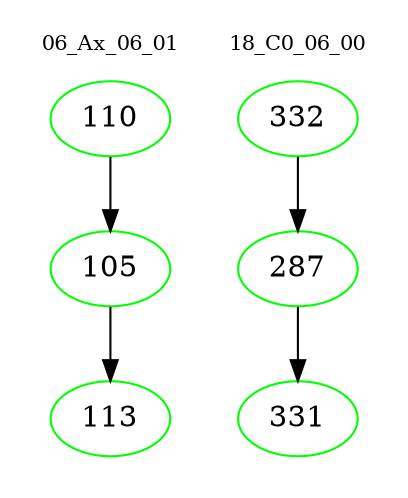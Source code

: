 digraph{
subgraph cluster_0 {
color = white
label = "06_Ax_06_01";
fontsize=10;
T0_110 [label="110", color="green"]
T0_110 -> T0_105 [color="black"]
T0_105 [label="105", color="green"]
T0_105 -> T0_113 [color="black"]
T0_113 [label="113", color="green"]
}
subgraph cluster_1 {
color = white
label = "18_C0_06_00";
fontsize=10;
T1_332 [label="332", color="green"]
T1_332 -> T1_287 [color="black"]
T1_287 [label="287", color="green"]
T1_287 -> T1_331 [color="black"]
T1_331 [label="331", color="green"]
}
}
